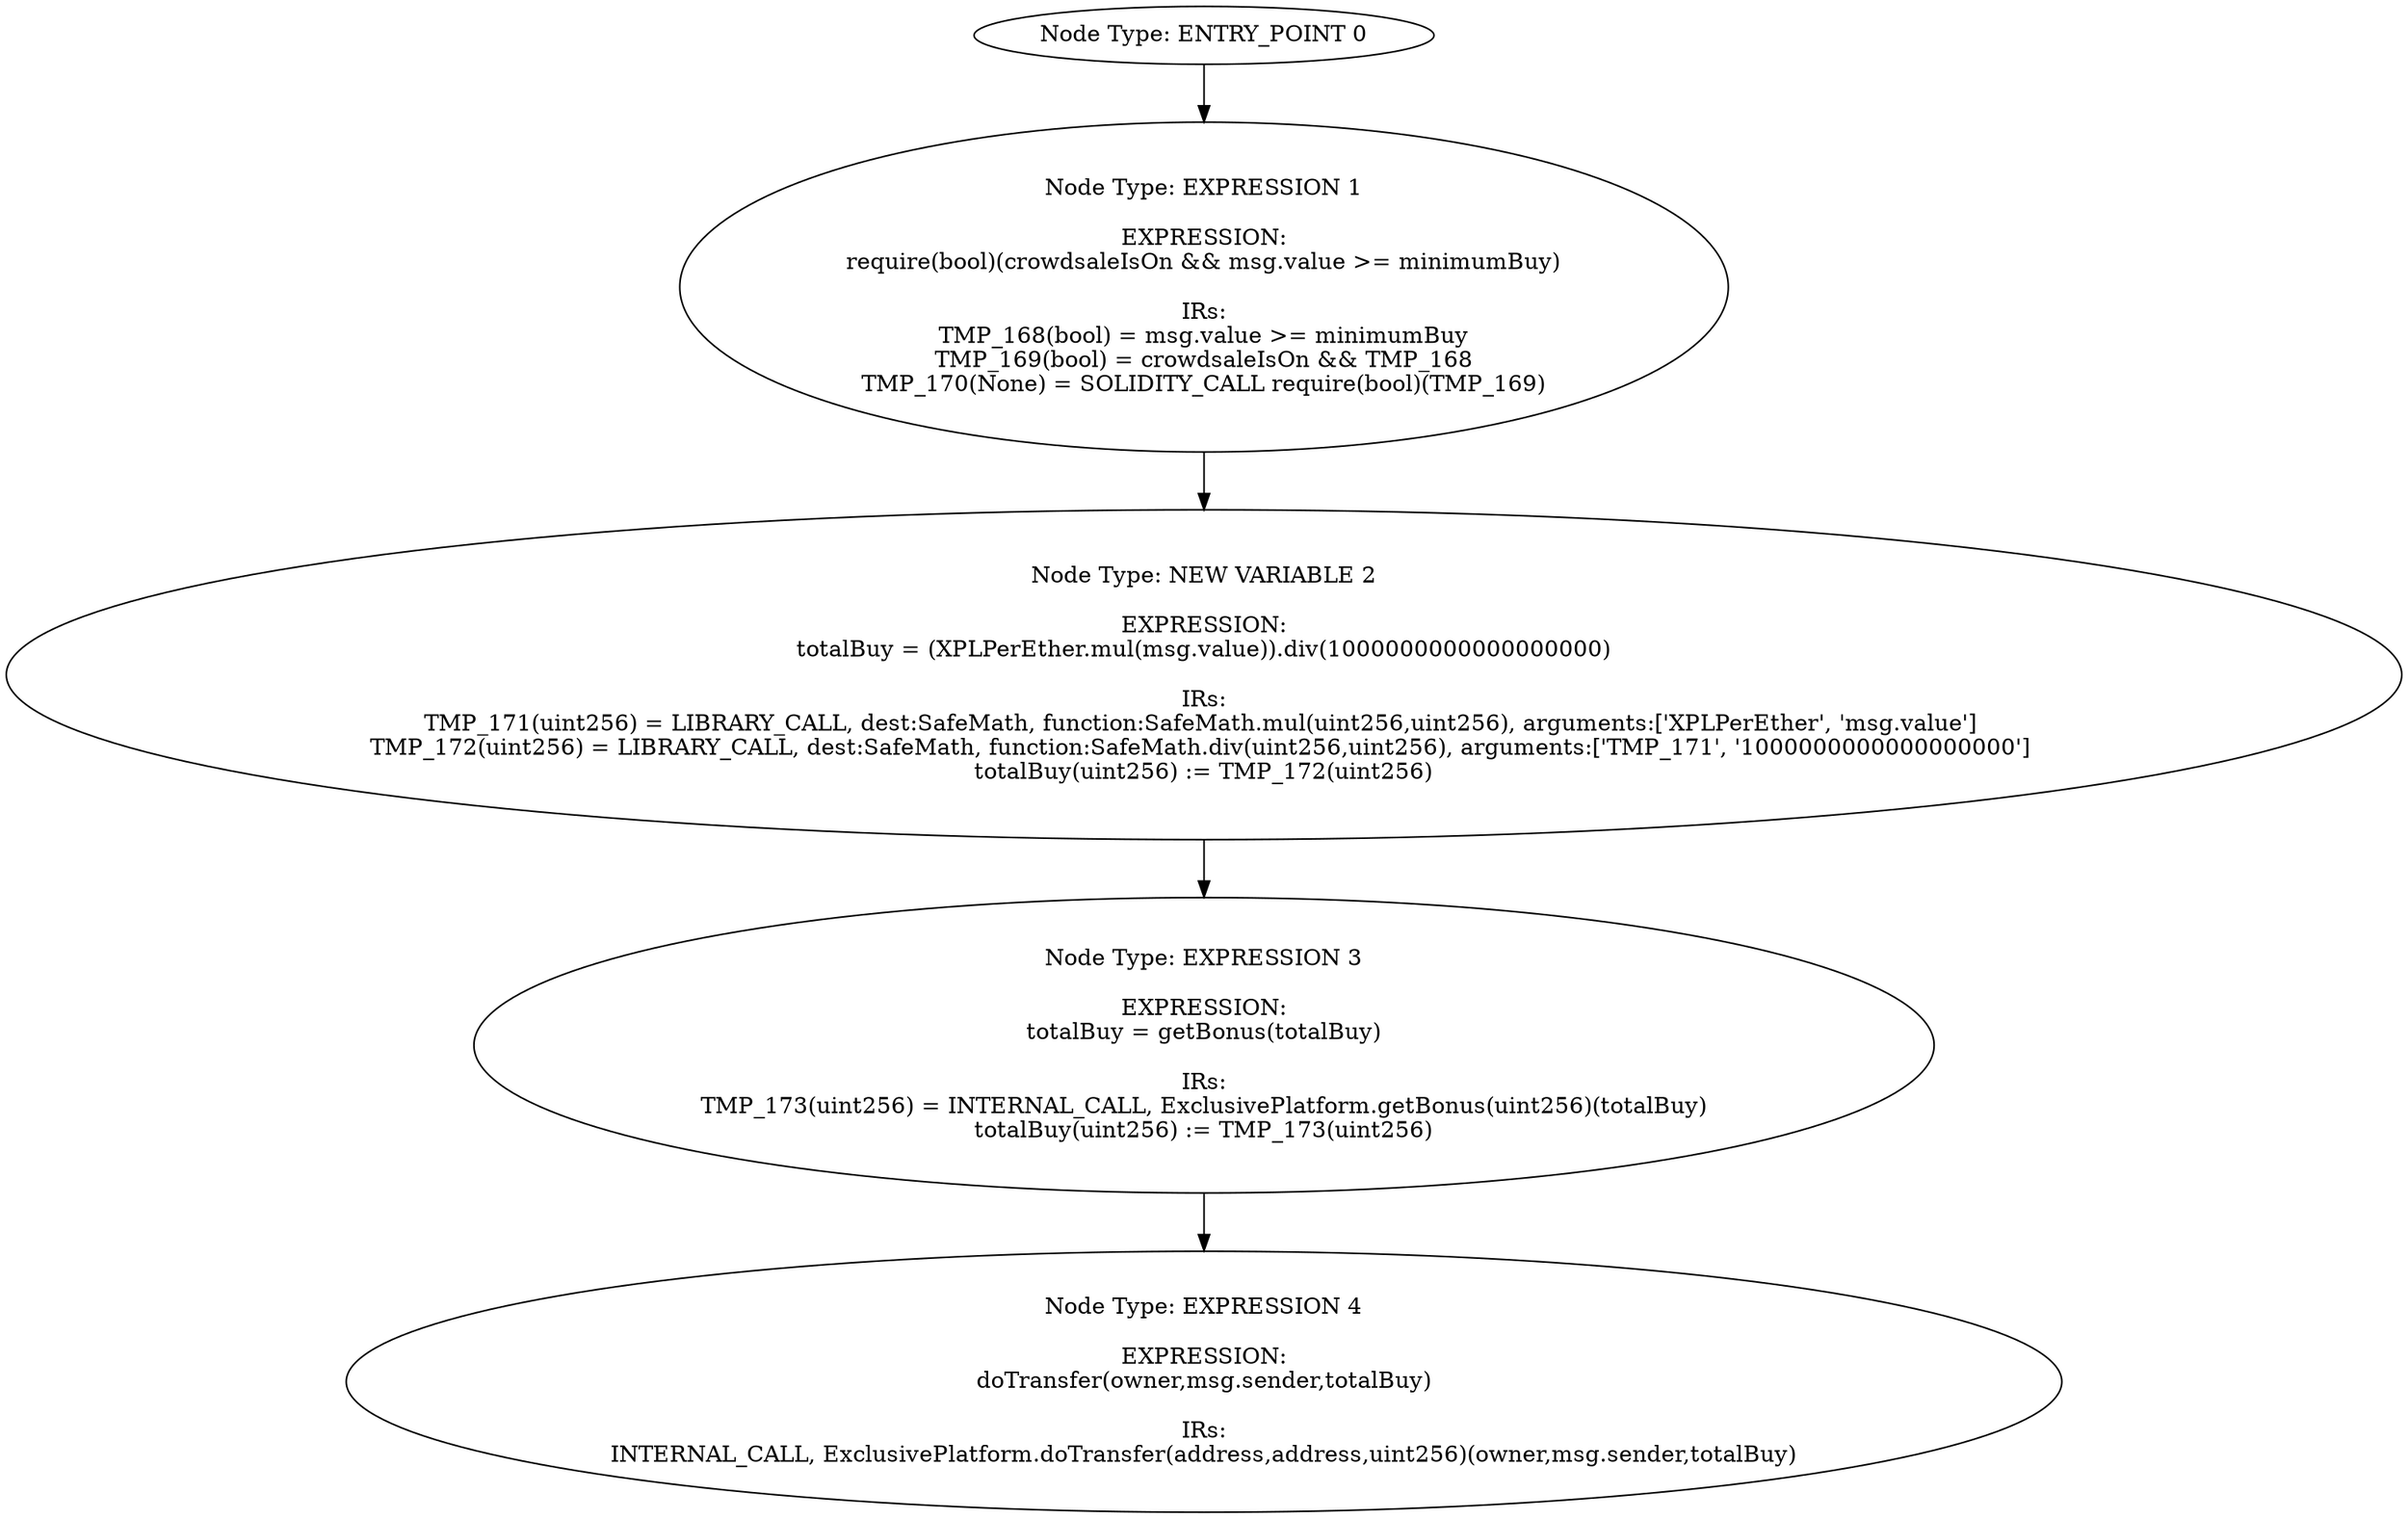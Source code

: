 digraph{
0[label="Node Type: ENTRY_POINT 0
"];
0->1;
1[label="Node Type: EXPRESSION 1

EXPRESSION:
require(bool)(crowdsaleIsOn && msg.value >= minimumBuy)

IRs:
TMP_168(bool) = msg.value >= minimumBuy
TMP_169(bool) = crowdsaleIsOn && TMP_168
TMP_170(None) = SOLIDITY_CALL require(bool)(TMP_169)"];
1->2;
2[label="Node Type: NEW VARIABLE 2

EXPRESSION:
totalBuy = (XPLPerEther.mul(msg.value)).div(1000000000000000000)

IRs:
TMP_171(uint256) = LIBRARY_CALL, dest:SafeMath, function:SafeMath.mul(uint256,uint256), arguments:['XPLPerEther', 'msg.value'] 
TMP_172(uint256) = LIBRARY_CALL, dest:SafeMath, function:SafeMath.div(uint256,uint256), arguments:['TMP_171', '1000000000000000000'] 
totalBuy(uint256) := TMP_172(uint256)"];
2->3;
3[label="Node Type: EXPRESSION 3

EXPRESSION:
totalBuy = getBonus(totalBuy)

IRs:
TMP_173(uint256) = INTERNAL_CALL, ExclusivePlatform.getBonus(uint256)(totalBuy)
totalBuy(uint256) := TMP_173(uint256)"];
3->4;
4[label="Node Type: EXPRESSION 4

EXPRESSION:
doTransfer(owner,msg.sender,totalBuy)

IRs:
INTERNAL_CALL, ExclusivePlatform.doTransfer(address,address,uint256)(owner,msg.sender,totalBuy)"];
}

